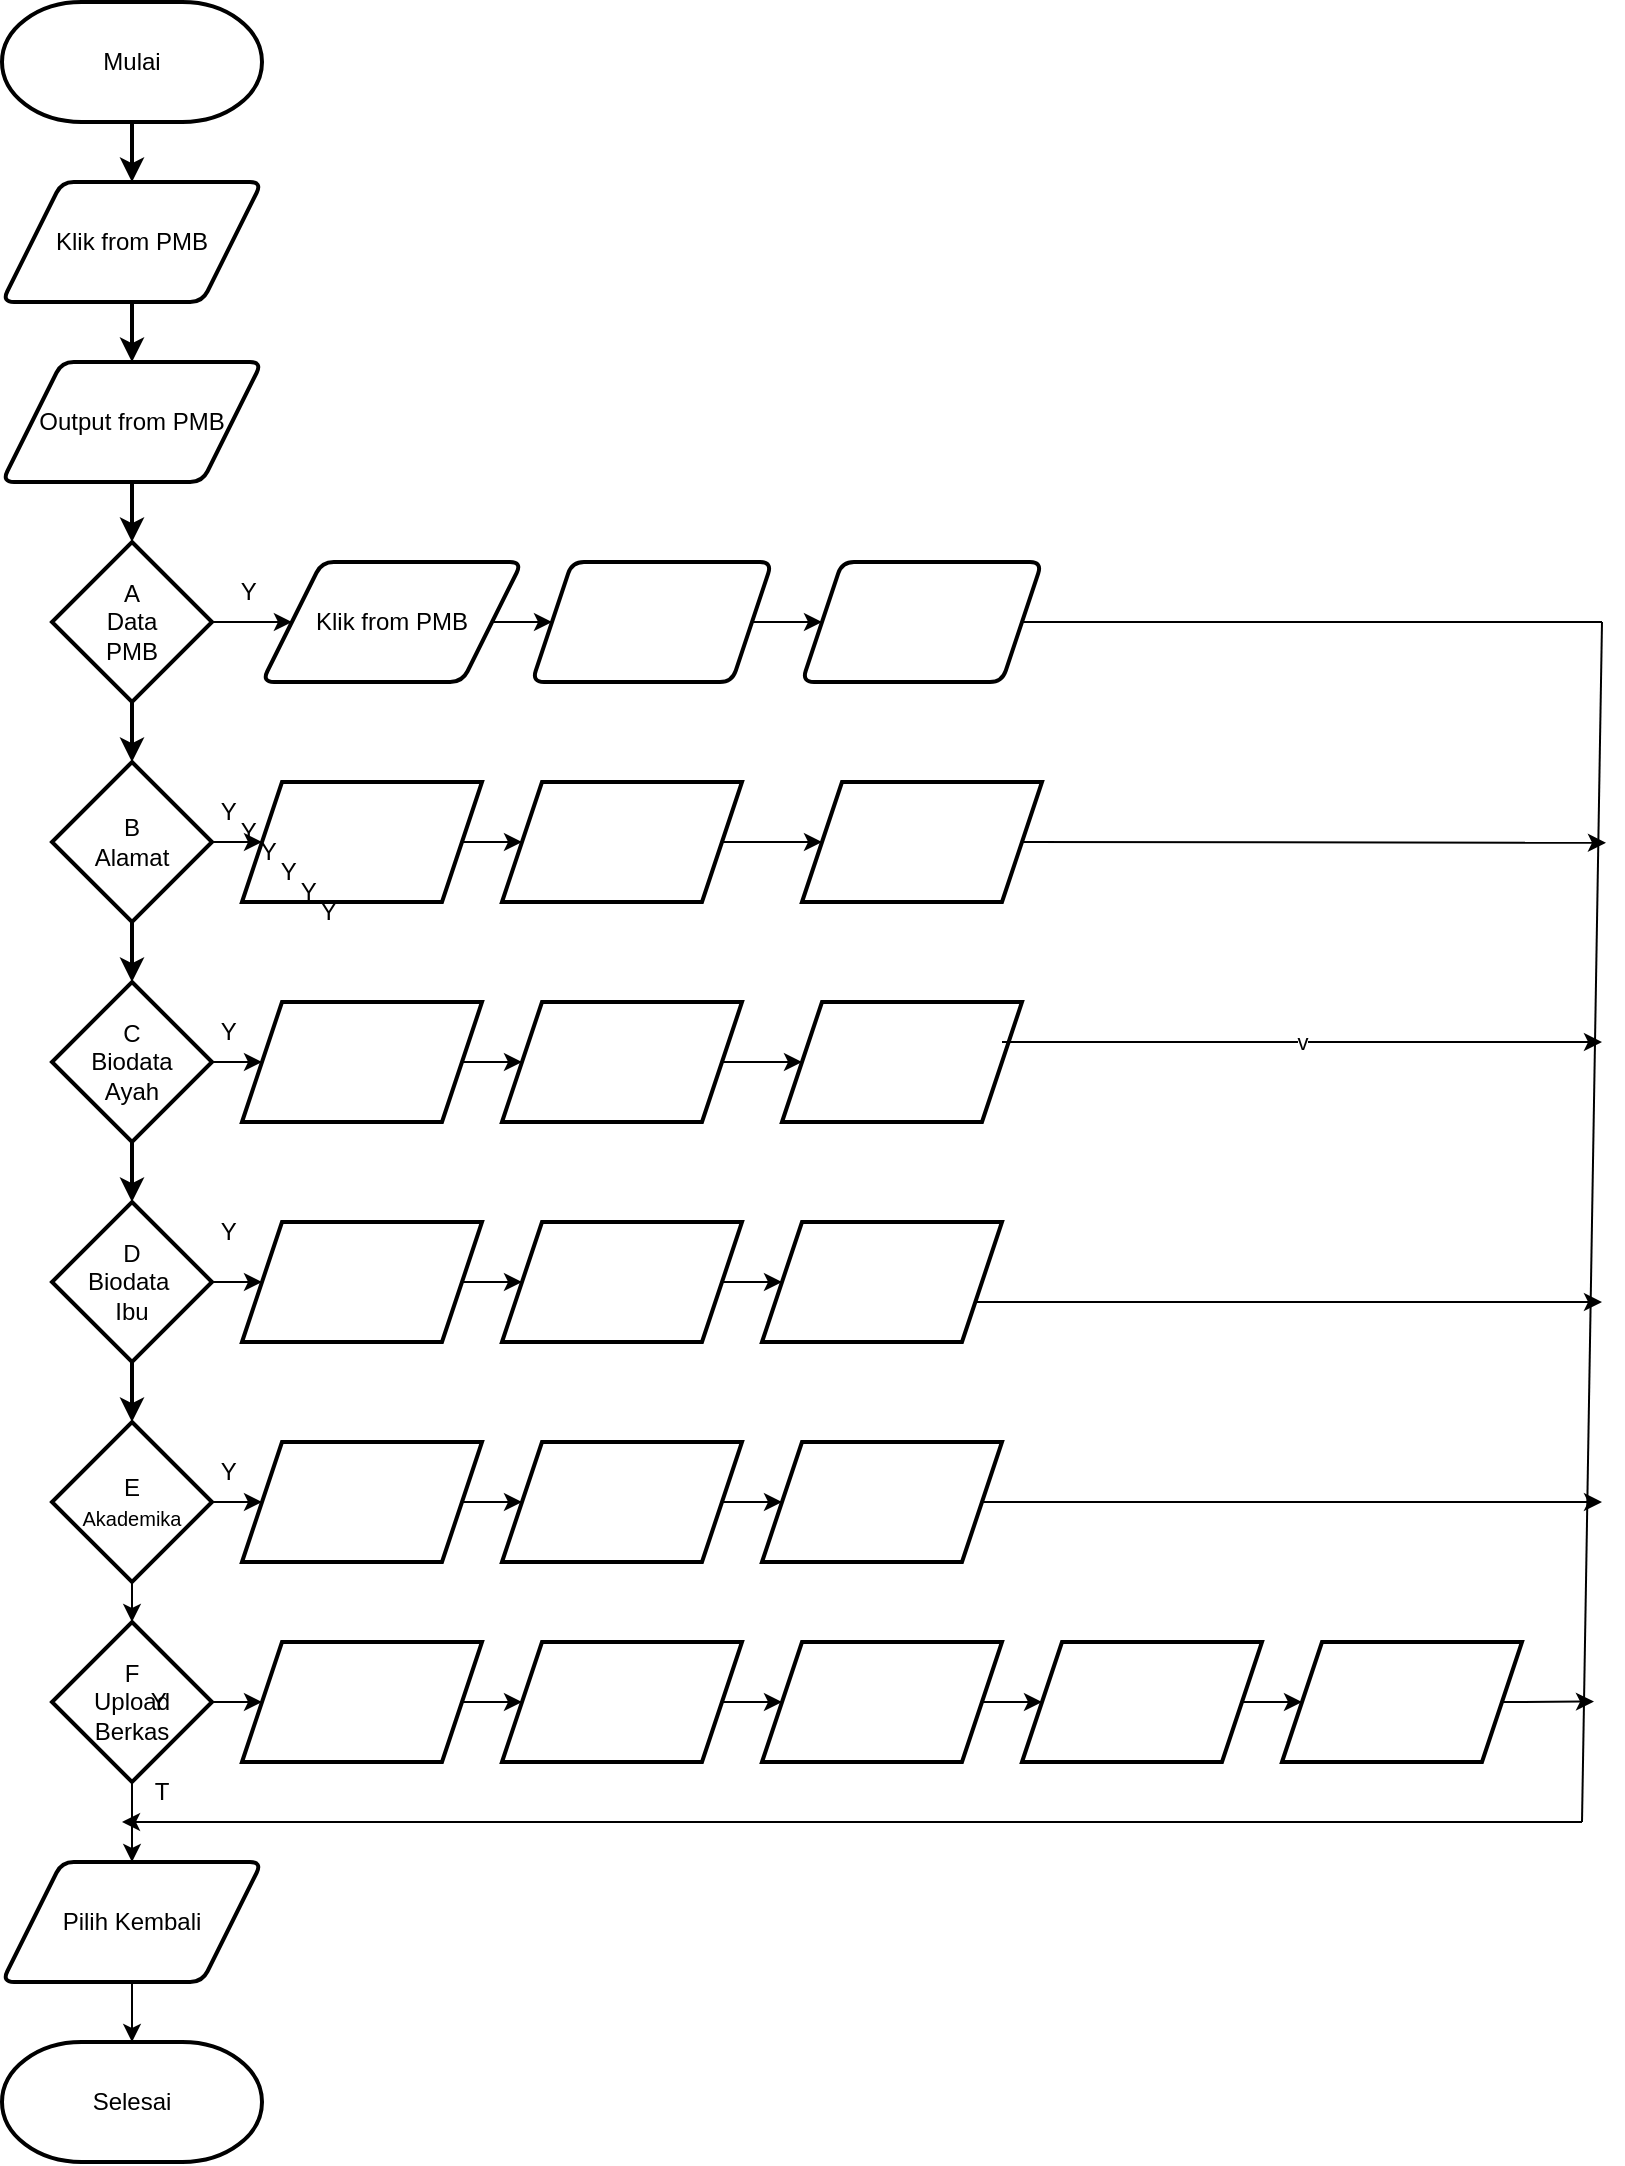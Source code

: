 <mxfile version="22.1.21" type="github">
  <diagram name="Page-1" id="J4gftizTgs8D1tZKhuGz">
    <mxGraphModel dx="867" dy="507" grid="1" gridSize="10" guides="1" tooltips="1" connect="1" arrows="1" fold="1" page="1" pageScale="1" pageWidth="850" pageHeight="1100" math="0" shadow="0">
      <root>
        <mxCell id="0" />
        <mxCell id="1" parent="0" />
        <mxCell id="b-NgKxXln1gQa4y22rWC-5" value="" style="edgeStyle=orthogonalEdgeStyle;rounded=0;orthogonalLoop=1;jettySize=auto;html=1;strokeWidth=2;" edge="1" parent="1" source="b-NgKxXln1gQa4y22rWC-3" target="b-NgKxXln1gQa4y22rWC-4">
          <mxGeometry relative="1" as="geometry" />
        </mxCell>
        <mxCell id="b-NgKxXln1gQa4y22rWC-3" value="Mulai" style="strokeWidth=2;html=1;shape=mxgraph.flowchart.terminator;whiteSpace=wrap;" vertex="1" parent="1">
          <mxGeometry x="40" y="10" width="130" height="60" as="geometry" />
        </mxCell>
        <mxCell id="b-NgKxXln1gQa4y22rWC-8" value="" style="edgeStyle=orthogonalEdgeStyle;rounded=0;orthogonalLoop=1;jettySize=auto;html=1;strokeWidth=2;" edge="1" parent="1" source="b-NgKxXln1gQa4y22rWC-4" target="b-NgKxXln1gQa4y22rWC-7">
          <mxGeometry relative="1" as="geometry" />
        </mxCell>
        <mxCell id="b-NgKxXln1gQa4y22rWC-4" value="Klik from PMB" style="shape=parallelogram;html=1;strokeWidth=2;perimeter=parallelogramPerimeter;whiteSpace=wrap;rounded=1;arcSize=12;size=0.23;" vertex="1" parent="1">
          <mxGeometry x="40" y="100" width="130" height="60" as="geometry" />
        </mxCell>
        <mxCell id="b-NgKxXln1gQa4y22rWC-11" value="" style="edgeStyle=orthogonalEdgeStyle;rounded=0;orthogonalLoop=1;jettySize=auto;html=1;strokeWidth=2;" edge="1" parent="1" source="b-NgKxXln1gQa4y22rWC-7" target="b-NgKxXln1gQa4y22rWC-9">
          <mxGeometry relative="1" as="geometry" />
        </mxCell>
        <mxCell id="b-NgKxXln1gQa4y22rWC-7" value="Output from PMB" style="shape=parallelogram;html=1;strokeWidth=2;perimeter=parallelogramPerimeter;whiteSpace=wrap;rounded=1;arcSize=12;size=0.23;" vertex="1" parent="1">
          <mxGeometry x="40" y="190" width="130" height="60" as="geometry" />
        </mxCell>
        <mxCell id="b-NgKxXln1gQa4y22rWC-17" value="" style="edgeStyle=orthogonalEdgeStyle;rounded=0;orthogonalLoop=1;jettySize=auto;html=1;strokeWidth=2;" edge="1" parent="1" source="b-NgKxXln1gQa4y22rWC-9" target="b-NgKxXln1gQa4y22rWC-12">
          <mxGeometry relative="1" as="geometry" />
        </mxCell>
        <mxCell id="b-NgKxXln1gQa4y22rWC-28" value="" style="edgeStyle=orthogonalEdgeStyle;rounded=0;orthogonalLoop=1;jettySize=auto;html=1;" edge="1" parent="1" source="b-NgKxXln1gQa4y22rWC-9" target="b-NgKxXln1gQa4y22rWC-27">
          <mxGeometry relative="1" as="geometry" />
        </mxCell>
        <mxCell id="b-NgKxXln1gQa4y22rWC-9" value="A&lt;br&gt;Data &lt;br&gt;PMB" style="rhombus;whiteSpace=wrap;html=1;strokeWidth=2;" vertex="1" parent="1">
          <mxGeometry x="65" y="280" width="80" height="80" as="geometry" />
        </mxCell>
        <mxCell id="b-NgKxXln1gQa4y22rWC-18" value="" style="edgeStyle=orthogonalEdgeStyle;rounded=0;orthogonalLoop=1;jettySize=auto;html=1;strokeWidth=2;" edge="1" parent="1" source="b-NgKxXln1gQa4y22rWC-12" target="b-NgKxXln1gQa4y22rWC-14">
          <mxGeometry relative="1" as="geometry" />
        </mxCell>
        <mxCell id="b-NgKxXln1gQa4y22rWC-34" value="" style="edgeStyle=orthogonalEdgeStyle;rounded=0;orthogonalLoop=1;jettySize=auto;html=1;" edge="1" parent="1" source="b-NgKxXln1gQa4y22rWC-12" target="b-NgKxXln1gQa4y22rWC-33">
          <mxGeometry relative="1" as="geometry" />
        </mxCell>
        <mxCell id="b-NgKxXln1gQa4y22rWC-12" value="B&lt;br&gt;Alamat" style="rhombus;whiteSpace=wrap;html=1;strokeWidth=2;" vertex="1" parent="1">
          <mxGeometry x="65" y="390" width="80" height="80" as="geometry" />
        </mxCell>
        <mxCell id="b-NgKxXln1gQa4y22rWC-22" value="" style="edgeStyle=orthogonalEdgeStyle;rounded=0;orthogonalLoop=1;jettySize=auto;html=1;" edge="1" parent="1" source="b-NgKxXln1gQa4y22rWC-13" target="b-NgKxXln1gQa4y22rWC-21">
          <mxGeometry relative="1" as="geometry" />
        </mxCell>
        <mxCell id="b-NgKxXln1gQa4y22rWC-52" value="" style="edgeStyle=orthogonalEdgeStyle;rounded=0;orthogonalLoop=1;jettySize=auto;html=1;" edge="1" parent="1" source="b-NgKxXln1gQa4y22rWC-13" target="b-NgKxXln1gQa4y22rWC-51">
          <mxGeometry relative="1" as="geometry" />
        </mxCell>
        <mxCell id="b-NgKxXln1gQa4y22rWC-13" value="E&lt;br&gt;&lt;font style=&quot;font-size: 10px;&quot;&gt;Akademika&lt;/font&gt;" style="rhombus;whiteSpace=wrap;html=1;strokeWidth=2;" vertex="1" parent="1">
          <mxGeometry x="65" y="720" width="80" height="80" as="geometry" />
        </mxCell>
        <mxCell id="b-NgKxXln1gQa4y22rWC-19" value="" style="edgeStyle=orthogonalEdgeStyle;rounded=0;orthogonalLoop=1;jettySize=auto;html=1;strokeWidth=2;" edge="1" parent="1" source="b-NgKxXln1gQa4y22rWC-14" target="b-NgKxXln1gQa4y22rWC-15">
          <mxGeometry relative="1" as="geometry" />
        </mxCell>
        <mxCell id="b-NgKxXln1gQa4y22rWC-40" value="" style="edgeStyle=orthogonalEdgeStyle;rounded=0;orthogonalLoop=1;jettySize=auto;html=1;" edge="1" parent="1" source="b-NgKxXln1gQa4y22rWC-14" target="b-NgKxXln1gQa4y22rWC-39">
          <mxGeometry relative="1" as="geometry" />
        </mxCell>
        <mxCell id="b-NgKxXln1gQa4y22rWC-14" value="C&lt;br&gt;Biodata&lt;br&gt;Ayah" style="rhombus;whiteSpace=wrap;html=1;strokeWidth=2;" vertex="1" parent="1">
          <mxGeometry x="65" y="500" width="80" height="80" as="geometry" />
        </mxCell>
        <mxCell id="b-NgKxXln1gQa4y22rWC-20" value="" style="edgeStyle=orthogonalEdgeStyle;rounded=0;orthogonalLoop=1;jettySize=auto;html=1;strokeWidth=2;" edge="1" parent="1" source="b-NgKxXln1gQa4y22rWC-15" target="b-NgKxXln1gQa4y22rWC-13">
          <mxGeometry relative="1" as="geometry" />
        </mxCell>
        <mxCell id="b-NgKxXln1gQa4y22rWC-46" value="" style="edgeStyle=orthogonalEdgeStyle;rounded=0;orthogonalLoop=1;jettySize=auto;html=1;" edge="1" parent="1" source="b-NgKxXln1gQa4y22rWC-15" target="b-NgKxXln1gQa4y22rWC-45">
          <mxGeometry relative="1" as="geometry" />
        </mxCell>
        <mxCell id="b-NgKxXln1gQa4y22rWC-15" value="D&lt;br&gt;Biodata&amp;nbsp;&lt;br&gt;Ibu" style="rhombus;whiteSpace=wrap;html=1;strokeWidth=2;" vertex="1" parent="1">
          <mxGeometry x="65" y="610" width="80" height="80" as="geometry" />
        </mxCell>
        <mxCell id="b-NgKxXln1gQa4y22rWC-24" value="" style="edgeStyle=orthogonalEdgeStyle;rounded=0;orthogonalLoop=1;jettySize=auto;html=1;" edge="1" parent="1" source="b-NgKxXln1gQa4y22rWC-21" target="b-NgKxXln1gQa4y22rWC-23">
          <mxGeometry relative="1" as="geometry" />
        </mxCell>
        <mxCell id="b-NgKxXln1gQa4y22rWC-58" value="" style="edgeStyle=orthogonalEdgeStyle;rounded=0;orthogonalLoop=1;jettySize=auto;html=1;" edge="1" parent="1" source="b-NgKxXln1gQa4y22rWC-21" target="b-NgKxXln1gQa4y22rWC-57">
          <mxGeometry relative="1" as="geometry" />
        </mxCell>
        <mxCell id="b-NgKxXln1gQa4y22rWC-21" value="F&lt;br&gt;Upload&lt;br&gt;Berkas" style="rhombus;whiteSpace=wrap;html=1;strokeWidth=2;" vertex="1" parent="1">
          <mxGeometry x="65" y="820" width="80" height="80" as="geometry" />
        </mxCell>
        <mxCell id="b-NgKxXln1gQa4y22rWC-26" value="" style="edgeStyle=orthogonalEdgeStyle;rounded=0;orthogonalLoop=1;jettySize=auto;html=1;" edge="1" parent="1" source="b-NgKxXln1gQa4y22rWC-23" target="b-NgKxXln1gQa4y22rWC-25">
          <mxGeometry relative="1" as="geometry" />
        </mxCell>
        <mxCell id="b-NgKxXln1gQa4y22rWC-23" value="Pilih Kembali" style="shape=parallelogram;html=1;strokeWidth=2;perimeter=parallelogramPerimeter;whiteSpace=wrap;rounded=1;arcSize=12;size=0.23;" vertex="1" parent="1">
          <mxGeometry x="40" y="940" width="130" height="60" as="geometry" />
        </mxCell>
        <mxCell id="b-NgKxXln1gQa4y22rWC-25" value="Selesai" style="strokeWidth=2;html=1;shape=mxgraph.flowchart.terminator;whiteSpace=wrap;" vertex="1" parent="1">
          <mxGeometry x="40" y="1030" width="130" height="60" as="geometry" />
        </mxCell>
        <mxCell id="b-NgKxXln1gQa4y22rWC-30" value="" style="edgeStyle=orthogonalEdgeStyle;rounded=0;orthogonalLoop=1;jettySize=auto;html=1;" edge="1" parent="1" source="b-NgKxXln1gQa4y22rWC-27" target="b-NgKxXln1gQa4y22rWC-29">
          <mxGeometry relative="1" as="geometry" />
        </mxCell>
        <mxCell id="b-NgKxXln1gQa4y22rWC-27" value="Klik from PMB" style="shape=parallelogram;html=1;strokeWidth=2;perimeter=parallelogramPerimeter;whiteSpace=wrap;rounded=1;arcSize=12;size=0.23;" vertex="1" parent="1">
          <mxGeometry x="170" y="290" width="130" height="60" as="geometry" />
        </mxCell>
        <mxCell id="b-NgKxXln1gQa4y22rWC-32" value="" style="edgeStyle=orthogonalEdgeStyle;rounded=0;orthogonalLoop=1;jettySize=auto;html=1;" edge="1" parent="1" source="b-NgKxXln1gQa4y22rWC-29" target="b-NgKxXln1gQa4y22rWC-31">
          <mxGeometry relative="1" as="geometry" />
        </mxCell>
        <mxCell id="b-NgKxXln1gQa4y22rWC-29" value="" style="shape=parallelogram;perimeter=parallelogramPerimeter;whiteSpace=wrap;html=1;fixedSize=1;strokeWidth=2;rounded=1;arcSize=12;" vertex="1" parent="1">
          <mxGeometry x="305" y="290" width="120" height="60" as="geometry" />
        </mxCell>
        <mxCell id="b-NgKxXln1gQa4y22rWC-31" value="" style="shape=parallelogram;perimeter=parallelogramPerimeter;whiteSpace=wrap;html=1;fixedSize=1;strokeWidth=2;rounded=1;arcSize=12;" vertex="1" parent="1">
          <mxGeometry x="440" y="290" width="120" height="60" as="geometry" />
        </mxCell>
        <mxCell id="b-NgKxXln1gQa4y22rWC-36" value="" style="edgeStyle=orthogonalEdgeStyle;rounded=0;orthogonalLoop=1;jettySize=auto;html=1;" edge="1" parent="1" source="b-NgKxXln1gQa4y22rWC-33" target="b-NgKxXln1gQa4y22rWC-35">
          <mxGeometry relative="1" as="geometry" />
        </mxCell>
        <mxCell id="b-NgKxXln1gQa4y22rWC-33" value="" style="shape=parallelogram;perimeter=parallelogramPerimeter;whiteSpace=wrap;html=1;fixedSize=1;strokeWidth=2;" vertex="1" parent="1">
          <mxGeometry x="160" y="400" width="120" height="60" as="geometry" />
        </mxCell>
        <mxCell id="b-NgKxXln1gQa4y22rWC-38" value="" style="edgeStyle=orthogonalEdgeStyle;rounded=0;orthogonalLoop=1;jettySize=auto;html=1;" edge="1" parent="1" source="b-NgKxXln1gQa4y22rWC-35" target="b-NgKxXln1gQa4y22rWC-37">
          <mxGeometry relative="1" as="geometry" />
        </mxCell>
        <mxCell id="b-NgKxXln1gQa4y22rWC-35" value="" style="shape=parallelogram;perimeter=parallelogramPerimeter;whiteSpace=wrap;html=1;fixedSize=1;strokeWidth=2;" vertex="1" parent="1">
          <mxGeometry x="290" y="400" width="120" height="60" as="geometry" />
        </mxCell>
        <mxCell id="b-NgKxXln1gQa4y22rWC-37" value="" style="shape=parallelogram;perimeter=parallelogramPerimeter;whiteSpace=wrap;html=1;fixedSize=1;strokeWidth=2;" vertex="1" parent="1">
          <mxGeometry x="440" y="400" width="120" height="60" as="geometry" />
        </mxCell>
        <mxCell id="b-NgKxXln1gQa4y22rWC-42" value="" style="edgeStyle=orthogonalEdgeStyle;rounded=0;orthogonalLoop=1;jettySize=auto;html=1;" edge="1" parent="1" source="b-NgKxXln1gQa4y22rWC-39" target="b-NgKxXln1gQa4y22rWC-41">
          <mxGeometry relative="1" as="geometry" />
        </mxCell>
        <mxCell id="b-NgKxXln1gQa4y22rWC-39" value="" style="shape=parallelogram;perimeter=parallelogramPerimeter;whiteSpace=wrap;html=1;fixedSize=1;strokeWidth=2;" vertex="1" parent="1">
          <mxGeometry x="160" y="510" width="120" height="60" as="geometry" />
        </mxCell>
        <mxCell id="b-NgKxXln1gQa4y22rWC-44" value="" style="edgeStyle=orthogonalEdgeStyle;rounded=0;orthogonalLoop=1;jettySize=auto;html=1;" edge="1" parent="1" source="b-NgKxXln1gQa4y22rWC-41" target="b-NgKxXln1gQa4y22rWC-43">
          <mxGeometry relative="1" as="geometry" />
        </mxCell>
        <mxCell id="b-NgKxXln1gQa4y22rWC-41" value="" style="shape=parallelogram;perimeter=parallelogramPerimeter;whiteSpace=wrap;html=1;fixedSize=1;strokeWidth=2;" vertex="1" parent="1">
          <mxGeometry x="290" y="510" width="120" height="60" as="geometry" />
        </mxCell>
        <mxCell id="b-NgKxXln1gQa4y22rWC-43" value="" style="shape=parallelogram;perimeter=parallelogramPerimeter;whiteSpace=wrap;html=1;fixedSize=1;strokeWidth=2;" vertex="1" parent="1">
          <mxGeometry x="430" y="510" width="120" height="60" as="geometry" />
        </mxCell>
        <mxCell id="b-NgKxXln1gQa4y22rWC-48" value="" style="edgeStyle=orthogonalEdgeStyle;rounded=0;orthogonalLoop=1;jettySize=auto;html=1;" edge="1" parent="1" source="b-NgKxXln1gQa4y22rWC-45" target="b-NgKxXln1gQa4y22rWC-47">
          <mxGeometry relative="1" as="geometry" />
        </mxCell>
        <mxCell id="b-NgKxXln1gQa4y22rWC-45" value="" style="shape=parallelogram;perimeter=parallelogramPerimeter;whiteSpace=wrap;html=1;fixedSize=1;strokeWidth=2;" vertex="1" parent="1">
          <mxGeometry x="160" y="620" width="120" height="60" as="geometry" />
        </mxCell>
        <mxCell id="b-NgKxXln1gQa4y22rWC-50" value="" style="edgeStyle=orthogonalEdgeStyle;rounded=0;orthogonalLoop=1;jettySize=auto;html=1;" edge="1" parent="1" source="b-NgKxXln1gQa4y22rWC-47" target="b-NgKxXln1gQa4y22rWC-49">
          <mxGeometry relative="1" as="geometry" />
        </mxCell>
        <mxCell id="b-NgKxXln1gQa4y22rWC-47" value="" style="shape=parallelogram;perimeter=parallelogramPerimeter;whiteSpace=wrap;html=1;fixedSize=1;strokeWidth=2;" vertex="1" parent="1">
          <mxGeometry x="290" y="620" width="120" height="60" as="geometry" />
        </mxCell>
        <mxCell id="b-NgKxXln1gQa4y22rWC-49" value="" style="shape=parallelogram;perimeter=parallelogramPerimeter;whiteSpace=wrap;html=1;fixedSize=1;strokeWidth=2;" vertex="1" parent="1">
          <mxGeometry x="420" y="620" width="120" height="60" as="geometry" />
        </mxCell>
        <mxCell id="b-NgKxXln1gQa4y22rWC-54" value="" style="edgeStyle=orthogonalEdgeStyle;rounded=0;orthogonalLoop=1;jettySize=auto;html=1;" edge="1" parent="1" source="b-NgKxXln1gQa4y22rWC-51" target="b-NgKxXln1gQa4y22rWC-53">
          <mxGeometry relative="1" as="geometry" />
        </mxCell>
        <mxCell id="b-NgKxXln1gQa4y22rWC-51" value="" style="shape=parallelogram;perimeter=parallelogramPerimeter;whiteSpace=wrap;html=1;fixedSize=1;strokeWidth=2;" vertex="1" parent="1">
          <mxGeometry x="160" y="730" width="120" height="60" as="geometry" />
        </mxCell>
        <mxCell id="b-NgKxXln1gQa4y22rWC-56" value="" style="edgeStyle=orthogonalEdgeStyle;rounded=0;orthogonalLoop=1;jettySize=auto;html=1;" edge="1" parent="1" source="b-NgKxXln1gQa4y22rWC-53" target="b-NgKxXln1gQa4y22rWC-55">
          <mxGeometry relative="1" as="geometry" />
        </mxCell>
        <mxCell id="b-NgKxXln1gQa4y22rWC-53" value="" style="shape=parallelogram;perimeter=parallelogramPerimeter;whiteSpace=wrap;html=1;fixedSize=1;strokeWidth=2;" vertex="1" parent="1">
          <mxGeometry x="290" y="730" width="120" height="60" as="geometry" />
        </mxCell>
        <mxCell id="b-NgKxXln1gQa4y22rWC-55" value="" style="shape=parallelogram;perimeter=parallelogramPerimeter;whiteSpace=wrap;html=1;fixedSize=1;strokeWidth=2;" vertex="1" parent="1">
          <mxGeometry x="420" y="730" width="120" height="60" as="geometry" />
        </mxCell>
        <mxCell id="b-NgKxXln1gQa4y22rWC-60" value="" style="edgeStyle=orthogonalEdgeStyle;rounded=0;orthogonalLoop=1;jettySize=auto;html=1;" edge="1" parent="1" source="b-NgKxXln1gQa4y22rWC-57" target="b-NgKxXln1gQa4y22rWC-59">
          <mxGeometry relative="1" as="geometry" />
        </mxCell>
        <mxCell id="b-NgKxXln1gQa4y22rWC-57" value="" style="shape=parallelogram;perimeter=parallelogramPerimeter;whiteSpace=wrap;html=1;fixedSize=1;strokeWidth=2;" vertex="1" parent="1">
          <mxGeometry x="160" y="830" width="120" height="60" as="geometry" />
        </mxCell>
        <mxCell id="b-NgKxXln1gQa4y22rWC-62" value="" style="edgeStyle=orthogonalEdgeStyle;rounded=0;orthogonalLoop=1;jettySize=auto;html=1;" edge="1" parent="1" source="b-NgKxXln1gQa4y22rWC-59" target="b-NgKxXln1gQa4y22rWC-61">
          <mxGeometry relative="1" as="geometry" />
        </mxCell>
        <mxCell id="b-NgKxXln1gQa4y22rWC-59" value="" style="shape=parallelogram;perimeter=parallelogramPerimeter;whiteSpace=wrap;html=1;fixedSize=1;strokeWidth=2;" vertex="1" parent="1">
          <mxGeometry x="290" y="830" width="120" height="60" as="geometry" />
        </mxCell>
        <mxCell id="b-NgKxXln1gQa4y22rWC-83" value="" style="edgeStyle=orthogonalEdgeStyle;rounded=0;orthogonalLoop=1;jettySize=auto;html=1;" edge="1" parent="1" source="b-NgKxXln1gQa4y22rWC-61" target="b-NgKxXln1gQa4y22rWC-82">
          <mxGeometry relative="1" as="geometry" />
        </mxCell>
        <mxCell id="b-NgKxXln1gQa4y22rWC-61" value="" style="shape=parallelogram;perimeter=parallelogramPerimeter;whiteSpace=wrap;html=1;fixedSize=1;strokeWidth=2;" vertex="1" parent="1">
          <mxGeometry x="420" y="830" width="120" height="60" as="geometry" />
        </mxCell>
        <mxCell id="b-NgKxXln1gQa4y22rWC-63" value="" style="endArrow=none;html=1;rounded=0;exitX=1;exitY=0.5;exitDx=0;exitDy=0;" edge="1" parent="1" source="b-NgKxXln1gQa4y22rWC-31">
          <mxGeometry width="50" height="50" relative="1" as="geometry">
            <mxPoint x="628" y="320" as="sourcePoint" />
            <mxPoint x="840" y="320" as="targetPoint" />
          </mxGeometry>
        </mxCell>
        <mxCell id="b-NgKxXln1gQa4y22rWC-64" value="" style="endArrow=none;html=1;rounded=0;" edge="1" parent="1">
          <mxGeometry width="50" height="50" relative="1" as="geometry">
            <mxPoint x="830" y="920" as="sourcePoint" />
            <mxPoint x="840" y="320" as="targetPoint" />
          </mxGeometry>
        </mxCell>
        <mxCell id="b-NgKxXln1gQa4y22rWC-85" value="" style="edgeStyle=orthogonalEdgeStyle;rounded=0;orthogonalLoop=1;jettySize=auto;html=1;" edge="1" parent="1" source="b-NgKxXln1gQa4y22rWC-82" target="b-NgKxXln1gQa4y22rWC-84">
          <mxGeometry relative="1" as="geometry" />
        </mxCell>
        <mxCell id="b-NgKxXln1gQa4y22rWC-82" value="" style="shape=parallelogram;perimeter=parallelogramPerimeter;whiteSpace=wrap;html=1;fixedSize=1;strokeWidth=2;" vertex="1" parent="1">
          <mxGeometry x="550" y="830" width="120" height="60" as="geometry" />
        </mxCell>
        <mxCell id="b-NgKxXln1gQa4y22rWC-84" value="" style="shape=parallelogram;perimeter=parallelogramPerimeter;whiteSpace=wrap;html=1;fixedSize=1;strokeWidth=2;" vertex="1" parent="1">
          <mxGeometry x="680" y="830" width="120" height="60" as="geometry" />
        </mxCell>
        <mxCell id="b-NgKxXln1gQa4y22rWC-87" value="" style="endArrow=classic;html=1;rounded=0;exitX=1;exitY=0.5;exitDx=0;exitDy=0;" edge="1" parent="1" source="b-NgKxXln1gQa4y22rWC-55">
          <mxGeometry width="50" height="50" relative="1" as="geometry">
            <mxPoint x="480" y="720" as="sourcePoint" />
            <mxPoint x="840" y="760" as="targetPoint" />
          </mxGeometry>
        </mxCell>
        <mxCell id="b-NgKxXln1gQa4y22rWC-88" value="" style="endArrow=classic;html=1;rounded=0;exitX=1;exitY=0.5;exitDx=0;exitDy=0;" edge="1" parent="1">
          <mxGeometry width="50" height="50" relative="1" as="geometry">
            <mxPoint x="526" y="660" as="sourcePoint" />
            <mxPoint x="840" y="660" as="targetPoint" />
          </mxGeometry>
        </mxCell>
        <mxCell id="b-NgKxXln1gQa4y22rWC-89" value="" style="endArrow=classic;html=1;rounded=0;" edge="1" parent="1">
          <mxGeometry width="50" height="50" relative="1" as="geometry">
            <mxPoint x="550" y="430.0" as="sourcePoint" />
            <mxPoint x="842" y="430.42" as="targetPoint" />
          </mxGeometry>
        </mxCell>
        <mxCell id="b-NgKxXln1gQa4y22rWC-90" value="v" style="endArrow=classic;html=1;rounded=0;exitX=1;exitY=0.5;exitDx=0;exitDy=0;" edge="1" parent="1">
          <mxGeometry width="50" height="50" relative="1" as="geometry">
            <mxPoint x="540" y="530" as="sourcePoint" />
            <mxPoint x="840" y="530" as="targetPoint" />
          </mxGeometry>
        </mxCell>
        <mxCell id="b-NgKxXln1gQa4y22rWC-91" value="" style="endArrow=classic;html=1;rounded=0;" edge="1" parent="1">
          <mxGeometry width="50" height="50" relative="1" as="geometry">
            <mxPoint x="790" y="860" as="sourcePoint" />
            <mxPoint x="836" y="859.76" as="targetPoint" />
          </mxGeometry>
        </mxCell>
        <mxCell id="b-NgKxXln1gQa4y22rWC-92" value="&lt;span style=&quot;white-space: pre;&quot;&gt;&#x9;&lt;/span&gt;Y" style="text;html=1;strokeColor=none;fillColor=none;align=center;verticalAlign=middle;whiteSpace=wrap;rounded=0;" vertex="1" parent="1">
          <mxGeometry x="120" y="290" width="60" height="30" as="geometry" />
        </mxCell>
        <mxCell id="b-NgKxXln1gQa4y22rWC-93" value="&lt;span style=&quot;white-space: pre;&quot;&gt;&#x9;&lt;/span&gt;Y" style="text;html=1;strokeColor=none;fillColor=none;align=center;verticalAlign=middle;whiteSpace=wrap;rounded=0;" vertex="1" parent="1">
          <mxGeometry x="110" y="400" width="60" height="30" as="geometry" />
        </mxCell>
        <mxCell id="b-NgKxXln1gQa4y22rWC-95" value="&lt;span style=&quot;white-space: pre;&quot;&gt;&#x9;&lt;/span&gt;Y" style="text;html=1;strokeColor=none;fillColor=none;align=center;verticalAlign=middle;whiteSpace=wrap;rounded=0;" vertex="1" parent="1">
          <mxGeometry x="120" y="410" width="60" height="30" as="geometry" />
        </mxCell>
        <mxCell id="b-NgKxXln1gQa4y22rWC-96" value="&lt;span style=&quot;white-space: pre;&quot;&gt;&#x9;&lt;/span&gt;Y" style="text;html=1;strokeColor=none;fillColor=none;align=center;verticalAlign=middle;whiteSpace=wrap;rounded=0;" vertex="1" parent="1">
          <mxGeometry x="130" y="420" width="60" height="30" as="geometry" />
        </mxCell>
        <mxCell id="b-NgKxXln1gQa4y22rWC-97" value="&lt;span style=&quot;white-space: pre;&quot;&gt;&#x9;&lt;/span&gt;Y" style="text;html=1;strokeColor=none;fillColor=none;align=center;verticalAlign=middle;whiteSpace=wrap;rounded=0;" vertex="1" parent="1">
          <mxGeometry x="140" y="430" width="60" height="30" as="geometry" />
        </mxCell>
        <mxCell id="b-NgKxXln1gQa4y22rWC-98" value="&lt;span style=&quot;white-space: pre;&quot;&gt;&#x9;&lt;/span&gt;Y" style="text;html=1;strokeColor=none;fillColor=none;align=center;verticalAlign=middle;whiteSpace=wrap;rounded=0;" vertex="1" parent="1">
          <mxGeometry x="150" y="440" width="60" height="30" as="geometry" />
        </mxCell>
        <mxCell id="b-NgKxXln1gQa4y22rWC-99" value="&lt;span style=&quot;white-space: pre;&quot;&gt;&#x9;&lt;/span&gt;Y" style="text;html=1;strokeColor=none;fillColor=none;align=center;verticalAlign=middle;whiteSpace=wrap;rounded=0;" vertex="1" parent="1">
          <mxGeometry x="160" y="450" width="60" height="30" as="geometry" />
        </mxCell>
        <mxCell id="b-NgKxXln1gQa4y22rWC-100" value="&lt;span style=&quot;white-space: pre;&quot;&gt;&#x9;&lt;/span&gt;Y" style="text;html=1;strokeColor=none;fillColor=none;align=center;verticalAlign=middle;whiteSpace=wrap;rounded=0;" vertex="1" parent="1">
          <mxGeometry x="75" y="845" width="60" height="30" as="geometry" />
        </mxCell>
        <mxCell id="b-NgKxXln1gQa4y22rWC-101" value="T" style="text;html=1;strokeColor=none;fillColor=none;align=center;verticalAlign=middle;whiteSpace=wrap;rounded=0;" vertex="1" parent="1">
          <mxGeometry x="90" y="890" width="60" height="30" as="geometry" />
        </mxCell>
        <mxCell id="b-NgKxXln1gQa4y22rWC-102" value="&lt;span style=&quot;white-space: pre;&quot;&gt;&#x9;&lt;/span&gt;Y" style="text;html=1;strokeColor=none;fillColor=none;align=center;verticalAlign=middle;whiteSpace=wrap;rounded=0;" vertex="1" parent="1">
          <mxGeometry x="110" y="730" width="60" height="30" as="geometry" />
        </mxCell>
        <mxCell id="b-NgKxXln1gQa4y22rWC-103" value="&lt;span style=&quot;white-space: pre;&quot;&gt;&#x9;&lt;/span&gt;Y" style="text;html=1;strokeColor=none;fillColor=none;align=center;verticalAlign=middle;whiteSpace=wrap;rounded=0;" vertex="1" parent="1">
          <mxGeometry x="110" y="610" width="60" height="30" as="geometry" />
        </mxCell>
        <mxCell id="b-NgKxXln1gQa4y22rWC-104" value="&lt;span style=&quot;white-space: pre;&quot;&gt;&#x9;&lt;/span&gt;Y" style="text;html=1;strokeColor=none;fillColor=none;align=center;verticalAlign=middle;whiteSpace=wrap;rounded=0;" vertex="1" parent="1">
          <mxGeometry x="110" y="510" width="60" height="30" as="geometry" />
        </mxCell>
        <mxCell id="b-NgKxXln1gQa4y22rWC-105" value="" style="endArrow=classic;html=1;rounded=0;" edge="1" parent="1">
          <mxGeometry width="50" height="50" relative="1" as="geometry">
            <mxPoint x="830" y="920" as="sourcePoint" />
            <mxPoint x="100" y="920" as="targetPoint" />
          </mxGeometry>
        </mxCell>
      </root>
    </mxGraphModel>
  </diagram>
</mxfile>
